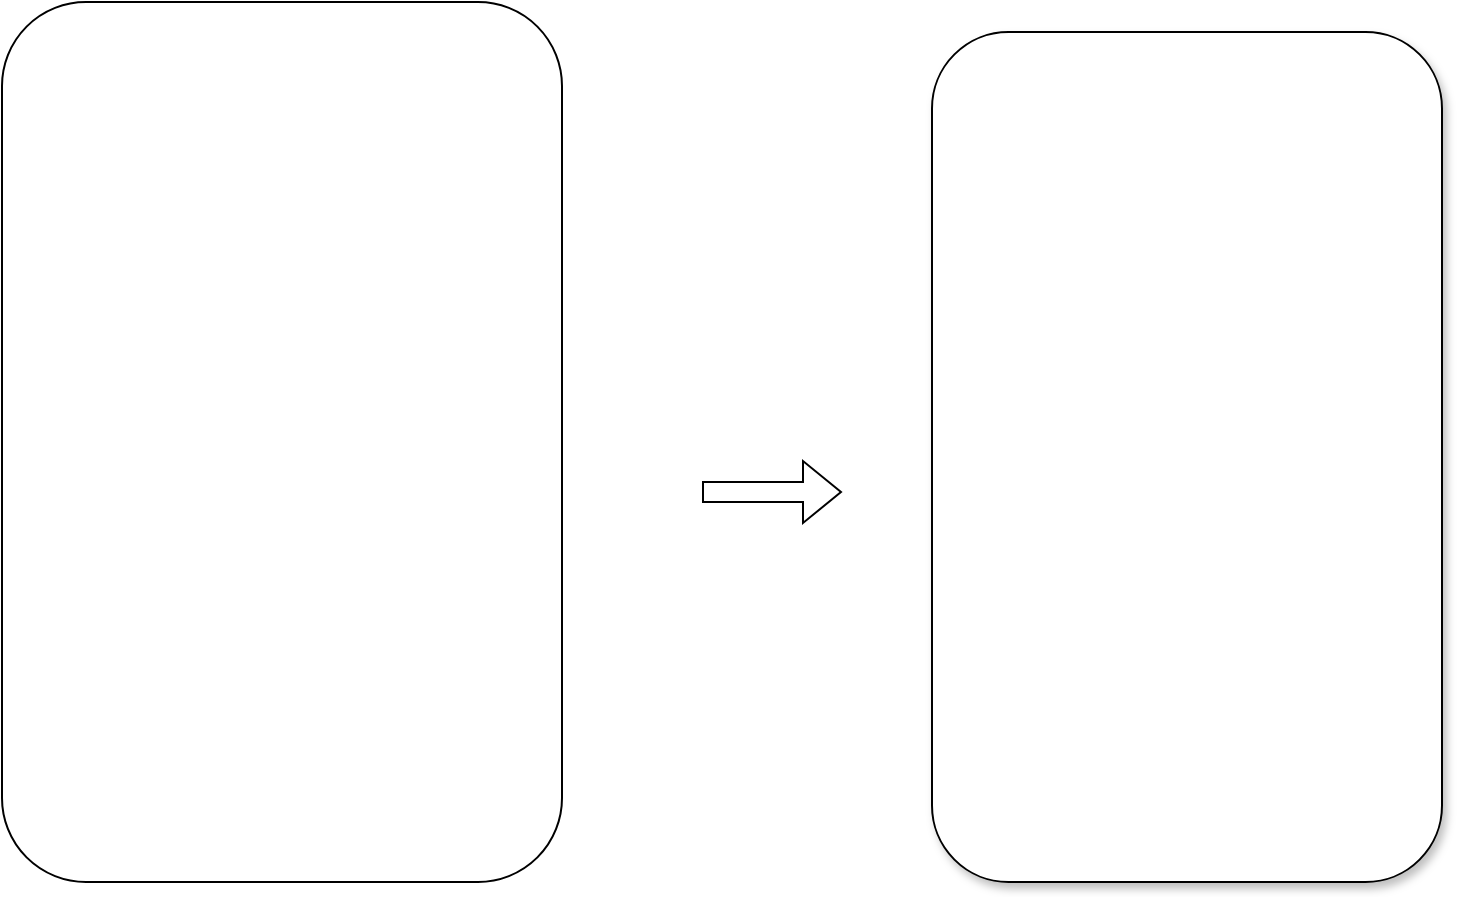 <mxfile version="26.0.10">
  <diagram name="Page-1" id="BHhzGRZfiOF7rZ24ksQg">
    <mxGraphModel dx="763" dy="1164" grid="1" gridSize="10" guides="1" tooltips="1" connect="1" arrows="1" fold="1" page="1" pageScale="1" pageWidth="850" pageHeight="1100" math="0" shadow="0">
      <root>
        <mxCell id="0" />
        <mxCell id="1" parent="0" />
        <mxCell id="2_ASLqUfrEEVP9vTMWPu-1" value="" style="rounded=1;whiteSpace=wrap;html=1;rotation=-90;" vertex="1" parent="1">
          <mxGeometry x="-40" y="120" width="440" height="280" as="geometry" />
        </mxCell>
        <mxCell id="2_ASLqUfrEEVP9vTMWPu-3" value="" style="rounded=1;whiteSpace=wrap;html=1;rotation=90;glass=0;shadow=1;" vertex="1" parent="1">
          <mxGeometry x="420" y="140" width="425" height="255" as="geometry" />
        </mxCell>
        <mxCell id="2_ASLqUfrEEVP9vTMWPu-5" value="" style="shape=flexArrow;endArrow=classic;html=1;rounded=0;" edge="1" parent="1">
          <mxGeometry width="50" height="50" relative="1" as="geometry">
            <mxPoint x="390" y="285" as="sourcePoint" />
            <mxPoint x="460" y="285" as="targetPoint" />
          </mxGeometry>
        </mxCell>
      </root>
    </mxGraphModel>
  </diagram>
</mxfile>
